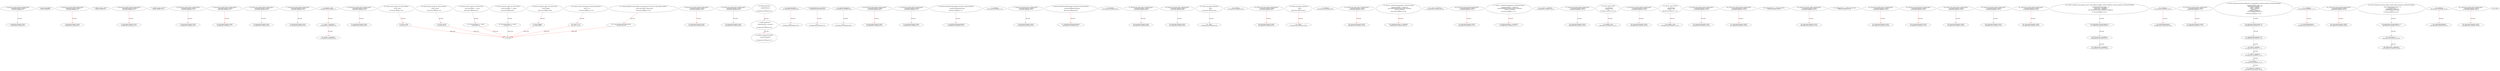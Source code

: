 digraph  {
13 [label="3_ function bug_unchk_send29() payable public{\n      msg.sender.transfer(1 ether);}\n13-function_definition-4-5", method="bug_unchk_send29()", type_label=function_definition];
18 [label="4_ msg.sender.transfer(1 ether);\n18-expression_statement-5-5", method="bug_unchk_send29()", type_label=expression_statement];
28 [label="5_ bool private stopped;\n28-new_variable-6-6", method="", type_label=new_variable];
33 [label="6_ function bug_unchk_send6() payable public{\n      msg.sender.transfer(1 ether);}\n33-function_definition-7-8", method="bug_unchk_send6()", type_label=function_definition];
38 [label="7_ msg.sender.transfer(1 ether);\n38-expression_statement-8-8", method="bug_unchk_send6()", type_label=expression_statement];
48 [label="8_ address private _owner;\n48-new_variable-9-9", method="", type_label=new_variable];
53 [label="9_ function bug_unchk_send16() payable public{\n      msg.sender.transfer(1 ether);}\n53-function_definition-10-11", method="bug_unchk_send16()", type_label=function_definition];
58 [label="10_ msg.sender.transfer(1 ether);\n58-expression_statement-11-11", method="bug_unchk_send16()", type_label=expression_statement];
68 [label="11_ address private _master;\n68-new_variable-12-12", method="", type_label=new_variable];
73 [label="12_ function bug_unchk_send23() payable public{\n      msg.sender.transfer(1 ether);}\n73-function_definition-13-14", method="bug_unchk_send23()", type_label=function_definition];
78 [label="13_ msg.sender.transfer(1 ether);\n78-expression_statement-14-14", method="bug_unchk_send23()", type_label=expression_statement];
90 [label="15_ function bug_unchk_send14() payable public{\n      msg.sender.transfer(1 ether);}\n90-function_definition-16-17", method="bug_unchk_send14()", type_label=function_definition];
95 [label="16_ msg.sender.transfer(1 ether);\n95-expression_statement-17-17", method="bug_unchk_send14()", type_label=expression_statement];
107 [label="18_ function bug_unchk_send30() payable public{\n      msg.sender.transfer(1 ether);}\n107-function_definition-19-20", method="bug_unchk_send30()", type_label=function_definition];
112 [label="19_ msg.sender.transfer(1 ether);\n112-expression_statement-20-20", method="bug_unchk_send30()", type_label=expression_statement];
132 [label="21_ function bug_unchk_send8() payable public{\n      msg.sender.transfer(1 ether);}\n132-function_definition-22-23", method="bug_unchk_send8()", type_label=function_definition];
137 [label="22_ msg.sender.transfer(1 ether);\n137-expression_statement-23-23", method="bug_unchk_send8()", type_label=expression_statement];
159 [label="26_ stopped = false;\n159-expression_statement-27-27", method="", type_label=expression_statement];
164 [label="27_ _owner = msg.sender;\n164-expression_statement-28-28", method="", type_label=expression_statement];
170 [label="28_ _master = msg.sender;\n170-expression_statement-29-29", method="", type_label=expression_statement];
192 [label="32_ function bug_unchk_send15() payable public{\n      msg.sender.transfer(1 ether);}\n192-function_definition-33-34", method="bug_unchk_send15()", type_label=function_definition];
197 [label="33_ msg.sender.transfer(1 ether);\n197-expression_statement-34-34", method="bug_unchk_send15()", type_label=expression_statement];
207 [label="34_ function owner() public view returns (address)\n    {\n        return _owner;\n    }\n207-function_definition-35-38", method="owner()", type_label=function_definition];
216 [label="36_ return _owner;\n216-return-37-37", method="owner()", type_label=return];
218 [label="38_ function bug_unchk_send28() payable public{\n      msg.sender.transfer(1 ether);}\n218-function_definition-39-40", method="bug_unchk_send28()", type_label=function_definition];
223 [label="39_ msg.sender.transfer(1 ether);\n223-expression_statement-40-40", method="bug_unchk_send28()", type_label=expression_statement];
233 [label="40_ function master() public view returns (address)\n    {\n        return _master;\n    }\n233-function_definition-41-44", method="master()", type_label=function_definition];
242 [label="42_ return _master;\n242-return-43-43", method="master()", type_label=return];
244 [label="44_ function bug_unchk_send21() payable public{\n      msg.sender.transfer(1 ether);}\n244-function_definition-45-46", method="bug_unchk_send21()", type_label=function_definition];
249 [label="45_ msg.sender.transfer(1 ether);\n249-expression_statement-46-46", method="bug_unchk_send21()", type_label=expression_statement];
259 [label="46_ modifier onlyOwner()\n    {\n        require(isOwner());\n        _;\n    }\n259-expression_statement-47-51", method="", type_label=expression_statement];
262 [label="48_ require(isOwner());\n262-expression_statement-49-49", method="", type_label=expression_statement];
268 [label="49_ _;\n268-expression_statement-50-50", method="", type_label=expression_statement];
270 [label="51_ modifier onlyMaster()\n    {\n        require(isMaster() || isOwner());\n        _;\n    }\n270-expression_statement-52-56", method="", type_label=expression_statement];
273 [label="53_ require(isMaster() || isOwner());\n273-expression_statement-54-54", method="", type_label=expression_statement];
282 [label="54_ _;\n282-expression_statement-55-55", method="", type_label=expression_statement];
284 [label="56_ modifier onlyWhenNotStopped()\n    {\n        require(!isStopped());\n        _;\n    }\n284-expression_statement-57-61", method="", type_label=expression_statement];
287 [label="58_ require(!isStopped());\n287-expression_statement-59-59", method="", type_label=expression_statement];
294 [label="59_ _;\n294-expression_statement-60-60", method="", type_label=expression_statement];
296 [label="61_ function isOwner() public view returns (bool)\n    {\n        return msg.sender == _owner;\n    }\n296-function_definition-62-65", method="isOwner()", type_label=function_definition];
305 [label="63_ return msg.sender == _owner;\n305-return-64-64", method="isOwner()", type_label=return];
311 [label="65_ function bug_unchk_send10() payable public{\n      msg.sender.transfer(1 ether);}\n311-function_definition-66-67", method="bug_unchk_send10()", type_label=function_definition];
316 [label="66_ msg.sender.transfer(1 ether);\n316-expression_statement-67-67", method="bug_unchk_send10()", type_label=expression_statement];
326 [label="67_ function isMaster() public view returns (bool)\n    {\n        return msg.sender == _master;\n    }\n326-function_definition-68-71", method="isMaster()", type_label=function_definition];
335 [label="69_ return msg.sender == _master;\n335-return-70-70", method="isMaster()", type_label=return];
341 [label="71_ function bug_unchk_send22() payable public{\n      msg.sender.transfer(1 ether);}\n341-function_definition-72-73", method="bug_unchk_send22()", type_label=function_definition];
346 [label="72_ msg.sender.transfer(1 ether);\n346-expression_statement-73-73", method="bug_unchk_send22()", type_label=expression_statement];
356 [label="73_ function transferOwnership(address newOwner) external onlyOwner\n    {\n        _transferOwnership(newOwner);\n    }\n356-function_definition-74-77", method="transferOwnership(address newOwner)", type_label=function_definition];
363 [label="73_ onlyOwner\n363-expression_statement-74-74", method="transferOwnership(address newOwner)", type_label=expression_statement];
366 [label="75_ _transferOwnership(newOwner);\n366-expression_statement-76-76", method="transferOwnership(address newOwner)", type_label=expression_statement];
371 [label="77_ function bug_unchk_send12() payable public{\n      msg.sender.transfer(1 ether);}\n371-function_definition-78-79", method="bug_unchk_send12()", type_label=function_definition];
376 [label="78_ msg.sender.transfer(1 ether);\n376-expression_statement-79-79", method="bug_unchk_send12()", type_label=expression_statement];
386 [label="79_ function transferMasterRole(address newMaster) external onlyOwner\n    {\n        _transferMasterRole(newMaster);\n    }\n386-function_definition-80-83", method="transferMasterRole(address newMaster)", type_label=function_definition];
393 [label="79_ onlyOwner\n393-expression_statement-80-80", method="transferMasterRole(address newMaster)", type_label=expression_statement];
396 [label="81_ _transferMasterRole(newMaster);\n396-expression_statement-82-82", method="transferMasterRole(address newMaster)", type_label=expression_statement];
401 [label="83_ function bug_unchk_send11() payable public{\n      msg.sender.transfer(1 ether);}\n401-function_definition-84-85", method="bug_unchk_send11()", type_label=function_definition];
406 [label="84_ msg.sender.transfer(1 ether);\n406-expression_statement-85-85", method="bug_unchk_send11()", type_label=expression_statement];
416 [label="85_ function isStopped() public view returns (bool)\n    {\n        return stopped;\n    }\n416-function_definition-86-89", method="isStopped()", type_label=function_definition];
425 [label="87_ return stopped;\n425-return-88-88", method="isStopped()", type_label=return];
427 [label="89_ function bug_unchk_send1() payable public{\n      msg.sender.transfer(1 ether);}\n427-function_definition-90-91", method="bug_unchk_send1()", type_label=function_definition];
432 [label="90_ msg.sender.transfer(1 ether);\n432-expression_statement-91-91", method="bug_unchk_send1()", type_label=expression_statement];
442 [label="91_ function stop() public onlyOwner\n    {\n        _stop();\n    }\n442-function_definition-92-95", method="stop()", type_label=function_definition];
445 [label="91_ onlyOwner\n445-expression_statement-92-92", method="stop()", type_label=expression_statement];
448 [label="93_ _stop();\n448-expression_statement-94-94", method="stop()", type_label=expression_statement];
451 [label="95_ function bug_unchk_send2() payable public{\n      msg.sender.transfer(1 ether);}\n451-function_definition-96-97", method="bug_unchk_send2()", type_label=function_definition];
456 [label="96_ msg.sender.transfer(1 ether);\n456-expression_statement-97-97", method="bug_unchk_send2()", type_label=expression_statement];
466 [label="97_ function start() public onlyOwner\n    {\n        _start();\n    }\n466-function_definition-98-101", method="start()", type_label=function_definition];
469 [label="97_ onlyOwner\n469-expression_statement-98-98", method="start()", type_label=expression_statement];
472 [label="99_ _start();\n472-expression_statement-100-100", method="start()", type_label=expression_statement];
475 [label="101_ function bug_unchk_send17() payable public{\n      msg.sender.transfer(1 ether);}\n475-function_definition-102-103", method="bug_unchk_send17()", type_label=function_definition];
480 [label="102_ msg.sender.transfer(1 ether);\n480-expression_statement-103-103", method="bug_unchk_send17()", type_label=expression_statement];
490 [label="103_ function _transferOwnership(address newOwner) internal\n    {\n        require(newOwner != address(0));\n        emit OwnershipTransferred(_owner, newOwner);\n        _owner = newOwner;\n    }\n490-function_definition-104-109", method="_transferOwnership(address newOwner)", type_label=function_definition];
498 [label="105_ require(newOwner != address(0));\n498-expression_statement-106-106", method="_transferOwnership(address newOwner)", type_label=expression_statement];
513 [label="107_ _owner = newOwner;\n513-expression_statement-108-108", method="_transferOwnership(address newOwner)", type_label=expression_statement];
517 [label="109_ function bug_unchk_send3() payable public{\n      msg.sender.transfer(1 ether);}\n517-function_definition-110-111", method="bug_unchk_send3()", type_label=function_definition];
522 [label="110_ msg.sender.transfer(1 ether);\n522-expression_statement-111-111", method="bug_unchk_send3()", type_label=expression_statement];
532 [label="111_ function _transferMasterRole(address newMaster) internal\n    {\n        require(newMaster != address(0));\n        emit MasterRoleTransferred(_master, newMaster);\n        _master = newMaster;\n    }\n532-function_definition-112-117", method="_transferMasterRole(address newMaster)", type_label=function_definition];
540 [label="113_ require(newMaster != address(0));\n540-expression_statement-114-114", method="_transferMasterRole(address newMaster)", type_label=expression_statement];
555 [label="115_ _master = newMaster;\n555-expression_statement-116-116", method="_transferMasterRole(address newMaster)", type_label=expression_statement];
559 [label="117_ function bug_unchk_send9() payable public{\n      msg.sender.transfer(1 ether);}\n559-function_definition-118-119", method="bug_unchk_send9()", type_label=function_definition];
564 [label="118_ msg.sender.transfer(1 ether);\n564-expression_statement-119-119", method="bug_unchk_send9()", type_label=expression_statement];
574 [label="119_ function _stop() internal\n    {\n        emit Stopped();\n        stopped = true;\n    }\n574-function_definition-120-124", method="_stop()", type_label=function_definition];
580 [label="122_ stopped = true;\n580-expression_statement-123-123", method="_stop()", type_label=expression_statement];
585 [label="124_ function bug_unchk_send25() payable public{\n      msg.sender.transfer(1 ether);}\n585-function_definition-125-126", method="bug_unchk_send25()", type_label=function_definition];
590 [label="125_ msg.sender.transfer(1 ether);\n590-expression_statement-126-126", method="bug_unchk_send25()", type_label=expression_statement];
600 [label="126_ function _start() internal\n    {\n        emit Started();\n        stopped = false;\n    }\n600-function_definition-127-131", method="_start()", type_label=function_definition];
606 [label="129_ stopped = false;\n606-expression_statement-130-130", method="_start()", type_label=expression_statement];
611 [label="131_ function bug_unchk_send19() payable public{\n      msg.sender.transfer(1 ether);}\n611-function_definition-132-133", method="bug_unchk_send19()", type_label=function_definition];
616 [label="132_ msg.sender.transfer(1 ether);\n616-expression_statement-133-133", method="bug_unchk_send19()", type_label=expression_statement];
632 [label="136_ function bug_unchk_send24() payable public{\n      msg.sender.transfer(1 ether);}\n632-function_definition-137-138", method="bug_unchk_send24()", type_label=function_definition];
637 [label="137_ msg.sender.transfer(1 ether);\n637-expression_statement-138-138", method="bug_unchk_send24()", type_label=expression_statement];
647 [label="138_ mapping(string => string) private btc;\n647-new_variable-139-139", method="", type_label=new_variable];
654 [label="139_ function bug_unchk_send5() payable public{\n      msg.sender.transfer(1 ether);}\n654-function_definition-140-141", method="bug_unchk_send5()", type_label=function_definition];
659 [label="140_ msg.sender.transfer(1 ether);\n659-expression_statement-141-141", method="bug_unchk_send5()", type_label=expression_statement];
669 [label="141_ mapping(string => address) private eth;\n669-new_variable-142-142", method="", type_label=new_variable];
676 [label="142_ function bug_unchk_send27() payable public{\n      msg.sender.transfer(1 ether);}\n676-function_definition-143-144", method="bug_unchk_send27()", type_label=function_definition];
681 [label="143_ msg.sender.transfer(1 ether);\n681-expression_statement-144-144", method="bug_unchk_send27()", type_label=expression_statement];
705 [label="145_ function bug_unchk_send31() payable public{\n      msg.sender.transfer(1 ether);}\n705-function_definition-146-147", method="bug_unchk_send31()", type_label=function_definition];
710 [label="146_ msg.sender.transfer(1 ether);\n710-expression_statement-147-147", method="bug_unchk_send31()", type_label=expression_statement];
730 [label="148_ function bug_unchk_send13() payable public{\n      msg.sender.transfer(1 ether);}\n730-function_definition-149-150", method="bug_unchk_send13()", type_label=function_definition];
735 [label="149_ msg.sender.transfer(1 ether);\n735-expression_statement-150-150", method="bug_unchk_send13()", type_label=expression_statement];
751 [label="151_ function version() external pure returns(string memory)\n    {\n        return '1.0.0';\n    }\n751-function_definition-152-155", method="version()", type_label=function_definition];
760 [label="153_ return '1.0.0';\n760-return-154-154", method="version()", type_label=return];
763 [label="155_ function bug_unchk_send26() payable public{\n      msg.sender.transfer(1 ether);}\n763-function_definition-156-157", method="bug_unchk_send26()", type_label=function_definition];
768 [label="156_ msg.sender.transfer(1 ether);\n768-expression_statement-157-157", method="bug_unchk_send26()", type_label=expression_statement];
778 [label="157_ function getAddress(string calldata account) external view returns (string memory, address)\n    {\n        return (btc[account], eth[account]);\n    }\n778-function_definition-158-161", method="getAddress(string calldata account)", type_label=function_definition];
794 [label="159_ return (btc[account], eth[account]);\n794-return-160-160", method="getAddress(string calldata account)", type_label=return];
802 [label="161_ function bug_unchk_send20() payable public{\n      msg.sender.transfer(1 ether);}\n802-function_definition-162-163", method="bug_unchk_send20()", type_label=function_definition];
807 [label="162_ msg.sender.transfer(1 ether);\n807-expression_statement-163-163", method="bug_unchk_send20()", type_label=expression_statement];
817 [label="163_ function setAddress(string calldata account, string calldata btcAddress, address ethAddress) external onlyMaster onlyWhenNotStopped\n    {\n        require(bytes(account).length > 0);\n        btc[account] = btcAddress;\n        eth[account] = ethAddress;\n        emit SetAddress(account, btcAddress, ethAddress);\n    }\n817-function_definition-164-170", method="setAddress(string calldata account,string calldata btcAddress,address ethAddress)", type_label=function_definition];
832 [label="163_ onlyMaster\n832-expression_statement-164-164", method="setAddress(string calldata account,string calldata btcAddress,address ethAddress)", type_label=expression_statement];
834 [label="163_ onlyWhenNotStopped\n834-expression_statement-164-164", method="setAddress(string calldata account,string calldata btcAddress,address ethAddress)", type_label=expression_statement];
837 [label="165_ require(bytes(account).length > 0);\n837-expression_statement-166-166", method="setAddress(string calldata account,string calldata btcAddress,address ethAddress)", type_label=expression_statement];
848 [label="166_ btc[account] = btcAddress;\n848-expression_statement-167-167", method="setAddress(string calldata account,string calldata btcAddress,address ethAddress)", type_label=expression_statement];
854 [label="167_ eth[account] = ethAddress;\n854-expression_statement-168-168", method="setAddress(string calldata account,string calldata btcAddress,address ethAddress)", type_label=expression_statement];
868 [label="170_ function bug_unchk_send32() payable public{\n      msg.sender.transfer(1 ether);}\n868-function_definition-171-172", method="bug_unchk_send32()", type_label=function_definition];
873 [label="171_ msg.sender.transfer(1 ether);\n873-expression_statement-172-172", method="bug_unchk_send32()", type_label=expression_statement];
883 [label="172_ function updateAccount(string calldata from, string calldata to) external onlyMaster onlyWhenNotStopped\n    {\n        require(bytes(from).length > 0);\n        require(bytes(to).length > 0);\n        btc[to] = btc[from];\n        eth[to] = eth[from];\n        btc[from] = '';\n        eth[from] = address(0);\n        emit UpdateAddress(from, to);\n    }\n883-function_definition-173-182", method="updateAccount(string calldata from,string calldata to)", type_label=function_definition];
894 [label="172_ onlyMaster\n894-expression_statement-173-173", method="updateAccount(string calldata from,string calldata to)", type_label=expression_statement];
896 [label="172_ onlyWhenNotStopped\n896-expression_statement-173-173", method="updateAccount(string calldata from,string calldata to)", type_label=expression_statement];
899 [label="174_ require(bytes(from).length > 0);\n899-expression_statement-175-175", method="updateAccount(string calldata from,string calldata to)", type_label=expression_statement];
910 [label="175_ require(bytes(to).length > 0);\n910-expression_statement-176-176", method="updateAccount(string calldata from,string calldata to)", type_label=expression_statement];
921 [label="176_ btc[to] = btc[from];\n921-expression_statement-177-177", method="updateAccount(string calldata from,string calldata to)", type_label=expression_statement];
929 [label="177_ eth[to] = eth[from];\n929-expression_statement-178-178", method="updateAccount(string calldata from,string calldata to)", type_label=expression_statement];
937 [label="178_ btc[from] = '';\n937-expression_statement-179-179", method="updateAccount(string calldata from,string calldata to)", type_label=expression_statement];
944 [label="179_ eth[from] = address(0);\n944-expression_statement-180-180", method="updateAccount(string calldata from,string calldata to)", type_label=expression_statement];
958 [label="182_ function bug_unchk_send4() payable public{\n      msg.sender.transfer(1 ether);}\n958-function_definition-183-184", method="bug_unchk_send4()", type_label=function_definition];
963 [label="183_ msg.sender.transfer(1 ether);\n963-expression_statement-184-184", method="bug_unchk_send4()", type_label=expression_statement];
973 [label="184_ function deleteAccount(string calldata account) external onlyMaster onlyWhenNotStopped\n    {\n        require(bytes(account).length > 0);\n        btc[account] = '';\n        eth[account] = address(0);\n        emit DeleteAddress(account);\n    }\n973-function_definition-185-191", method="deleteAccount(string calldata account)", type_label=function_definition];
980 [label="184_ onlyMaster\n980-expression_statement-185-185", method="deleteAccount(string calldata account)", type_label=expression_statement];
982 [label="184_ onlyWhenNotStopped\n982-expression_statement-185-185", method="deleteAccount(string calldata account)", type_label=expression_statement];
985 [label="186_ require(bytes(account).length > 0);\n985-expression_statement-187-187", method="deleteAccount(string calldata account)", type_label=expression_statement];
996 [label="187_ btc[account] = '';\n996-expression_statement-188-188", method="deleteAccount(string calldata account)", type_label=expression_statement];
1003 [label="188_ eth[account] = address(0);\n1003-expression_statement-189-189", method="deleteAccount(string calldata account)", type_label=expression_statement];
1015 [label="191_ function bug_unchk_send7() payable public{\n      msg.sender.transfer(1 ether);}\n1015-function_definition-192-193", method="bug_unchk_send7()", type_label=function_definition];
1020 [label="192_ msg.sender.transfer(1 ether);\n1020-expression_statement-193-193", method="bug_unchk_send7()", type_label=expression_statement];
1 [label="0_ start_node", method="", type_label=start];
2 [label="0_ exit_node", method="", type_label=exit];
13 -> 18  [color=red, controlflow_type=next_line, edge_type=CFG_edge, key=0, label=next_line];
33 -> 38  [color=red, controlflow_type=next_line, edge_type=CFG_edge, key=0, label=next_line];
53 -> 58  [color=red, controlflow_type=next_line, edge_type=CFG_edge, key=0, label=next_line];
73 -> 78  [color=red, controlflow_type=next_line, edge_type=CFG_edge, key=0, label=next_line];
90 -> 95  [color=red, controlflow_type=next_line, edge_type=CFG_edge, key=0, label=next_line];
107 -> 112  [color=red, controlflow_type=next_line, edge_type=CFG_edge, key=0, label=next_line];
132 -> 137  [color=red, controlflow_type=next_line, edge_type=CFG_edge, key=0, label=next_line];
159 -> 164  [color=red, controlflow_type=next_line, edge_type=CFG_edge, key=0, label=next_line];
164 -> 170  [color=red, controlflow_type=next_line, edge_type=CFG_edge, key=0, label=next_line];
192 -> 197  [color=red, controlflow_type=next_line, edge_type=CFG_edge, key=0, label=next_line];
207 -> 216  [color=red, controlflow_type=next_line, edge_type=CFG_edge, key=0, label=next_line];
216 -> 2  [color=red, controlflow_type=return_exit, edge_type=CFG_edge, key=0, label=return_exit];
218 -> 223  [color=red, controlflow_type=next_line, edge_type=CFG_edge, key=0, label=next_line];
233 -> 242  [color=red, controlflow_type=next_line, edge_type=CFG_edge, key=0, label=next_line];
242 -> 2  [color=red, controlflow_type=return_exit, edge_type=CFG_edge, key=0, label=return_exit];
244 -> 249  [color=red, controlflow_type=next_line, edge_type=CFG_edge, key=0, label=next_line];
259 -> 270  [color=red, controlflow_type=next_line, edge_type=CFG_edge, key=0, label=next_line];
262 -> 268  [color=red, controlflow_type=next_line, edge_type=CFG_edge, key=0, label=next_line];
270 -> 284  [color=red, controlflow_type=next_line, edge_type=CFG_edge, key=0, label=next_line];
273 -> 282  [color=red, controlflow_type=next_line, edge_type=CFG_edge, key=0, label=next_line];
287 -> 294  [color=red, controlflow_type=next_line, edge_type=CFG_edge, key=0, label=next_line];
296 -> 305  [color=red, controlflow_type=next_line, edge_type=CFG_edge, key=0, label=next_line];
305 -> 2  [color=red, controlflow_type=return_exit, edge_type=CFG_edge, key=0, label=return_exit];
311 -> 316  [color=red, controlflow_type=next_line, edge_type=CFG_edge, key=0, label=next_line];
326 -> 335  [color=red, controlflow_type=next_line, edge_type=CFG_edge, key=0, label=next_line];
335 -> 2  [color=red, controlflow_type=return_exit, edge_type=CFG_edge, key=0, label=return_exit];
341 -> 346  [color=red, controlflow_type=next_line, edge_type=CFG_edge, key=0, label=next_line];
356 -> 366  [color=red, controlflow_type=next_line, edge_type=CFG_edge, key=0, label=next_line];
371 -> 376  [color=red, controlflow_type=next_line, edge_type=CFG_edge, key=0, label=next_line];
386 -> 396  [color=red, controlflow_type=next_line, edge_type=CFG_edge, key=0, label=next_line];
401 -> 406  [color=red, controlflow_type=next_line, edge_type=CFG_edge, key=0, label=next_line];
416 -> 425  [color=red, controlflow_type=next_line, edge_type=CFG_edge, key=0, label=next_line];
425 -> 2  [color=red, controlflow_type=return_exit, edge_type=CFG_edge, key=0, label=return_exit];
427 -> 432  [color=red, controlflow_type=next_line, edge_type=CFG_edge, key=0, label=next_line];
442 -> 448  [color=red, controlflow_type=next_line, edge_type=CFG_edge, key=0, label=next_line];
451 -> 456  [color=red, controlflow_type=next_line, edge_type=CFG_edge, key=0, label=next_line];
466 -> 472  [color=red, controlflow_type=next_line, edge_type=CFG_edge, key=0, label=next_line];
475 -> 480  [color=red, controlflow_type=next_line, edge_type=CFG_edge, key=0, label=next_line];
490 -> 498  [color=red, controlflow_type=next_line, edge_type=CFG_edge, key=0, label=next_line];
517 -> 522  [color=red, controlflow_type=next_line, edge_type=CFG_edge, key=0, label=next_line];
532 -> 540  [color=red, controlflow_type=next_line, edge_type=CFG_edge, key=0, label=next_line];
559 -> 564  [color=red, controlflow_type=next_line, edge_type=CFG_edge, key=0, label=next_line];
574 -> 580  [color=red, controlflow_type=next_line, edge_type=CFG_edge, key=0, label=next_line];
585 -> 590  [color=red, controlflow_type=next_line, edge_type=CFG_edge, key=0, label=next_line];
600 -> 606  [color=red, controlflow_type=next_line, edge_type=CFG_edge, key=0, label=next_line];
611 -> 616  [color=red, controlflow_type=next_line, edge_type=CFG_edge, key=0, label=next_line];
632 -> 637  [color=red, controlflow_type=next_line, edge_type=CFG_edge, key=0, label=next_line];
654 -> 659  [color=red, controlflow_type=next_line, edge_type=CFG_edge, key=0, label=next_line];
676 -> 681  [color=red, controlflow_type=next_line, edge_type=CFG_edge, key=0, label=next_line];
705 -> 710  [color=red, controlflow_type=next_line, edge_type=CFG_edge, key=0, label=next_line];
730 -> 735  [color=red, controlflow_type=next_line, edge_type=CFG_edge, key=0, label=next_line];
751 -> 760  [color=red, controlflow_type=next_line, edge_type=CFG_edge, key=0, label=next_line];
760 -> 2  [color=red, controlflow_type=return_exit, edge_type=CFG_edge, key=0, label=return_exit];
763 -> 768  [color=red, controlflow_type=next_line, edge_type=CFG_edge, key=0, label=next_line];
778 -> 794  [color=red, controlflow_type=next_line, edge_type=CFG_edge, key=0, label=next_line];
794 -> 2  [color=red, controlflow_type=return_exit, edge_type=CFG_edge, key=0, label=return_exit];
802 -> 807  [color=red, controlflow_type=next_line, edge_type=CFG_edge, key=0, label=next_line];
817 -> 837  [color=red, controlflow_type=next_line, edge_type=CFG_edge, key=0, label=next_line];
832 -> 834  [color=red, controlflow_type=next_line, edge_type=CFG_edge, key=0, label=next_line];
837 -> 848  [color=red, controlflow_type=next_line, edge_type=CFG_edge, key=0, label=next_line];
848 -> 854  [color=red, controlflow_type=next_line, edge_type=CFG_edge, key=0, label=next_line];
868 -> 873  [color=red, controlflow_type=next_line, edge_type=CFG_edge, key=0, label=next_line];
883 -> 899  [color=red, controlflow_type=next_line, edge_type=CFG_edge, key=0, label=next_line];
894 -> 896  [color=red, controlflow_type=next_line, edge_type=CFG_edge, key=0, label=next_line];
899 -> 910  [color=red, controlflow_type=next_line, edge_type=CFG_edge, key=0, label=next_line];
910 -> 921  [color=red, controlflow_type=next_line, edge_type=CFG_edge, key=0, label=next_line];
921 -> 929  [color=red, controlflow_type=next_line, edge_type=CFG_edge, key=0, label=next_line];
929 -> 937  [color=red, controlflow_type=next_line, edge_type=CFG_edge, key=0, label=next_line];
937 -> 944  [color=red, controlflow_type=next_line, edge_type=CFG_edge, key=0, label=next_line];
958 -> 963  [color=red, controlflow_type=next_line, edge_type=CFG_edge, key=0, label=next_line];
973 -> 985  [color=red, controlflow_type=next_line, edge_type=CFG_edge, key=0, label=next_line];
980 -> 982  [color=red, controlflow_type=next_line, edge_type=CFG_edge, key=0, label=next_line];
985 -> 996  [color=red, controlflow_type=next_line, edge_type=CFG_edge, key=0, label=next_line];
996 -> 1003  [color=red, controlflow_type=next_line, edge_type=CFG_edge, key=0, label=next_line];
1015 -> 1020  [color=red, controlflow_type=next_line, edge_type=CFG_edge, key=0, label=next_line];
}
